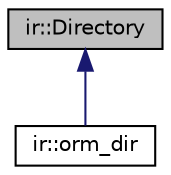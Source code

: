 digraph "ir::Directory"
{
 // LATEX_PDF_SIZE
  edge [fontname="Helvetica",fontsize="10",labelfontname="Helvetica",labelfontsize="10"];
  node [fontname="Helvetica",fontsize="10",shape=record];
  Node1 [label="ir::Directory",height=0.2,width=0.4,color="black", fillcolor="grey75", style="filled", fontcolor="black",tooltip="Full directory path and it's parent ID."];
  Node1 -> Node2 [dir="back",color="midnightblue",fontsize="10",style="solid",fontname="Helvetica"];
  Node2 [label="ir::orm_dir",height=0.2,width=0.4,color="black", fillcolor="white", style="filled",URL="$structir_1_1orm__dir.html",tooltip="ORM wrapper for the directory data."];
}
